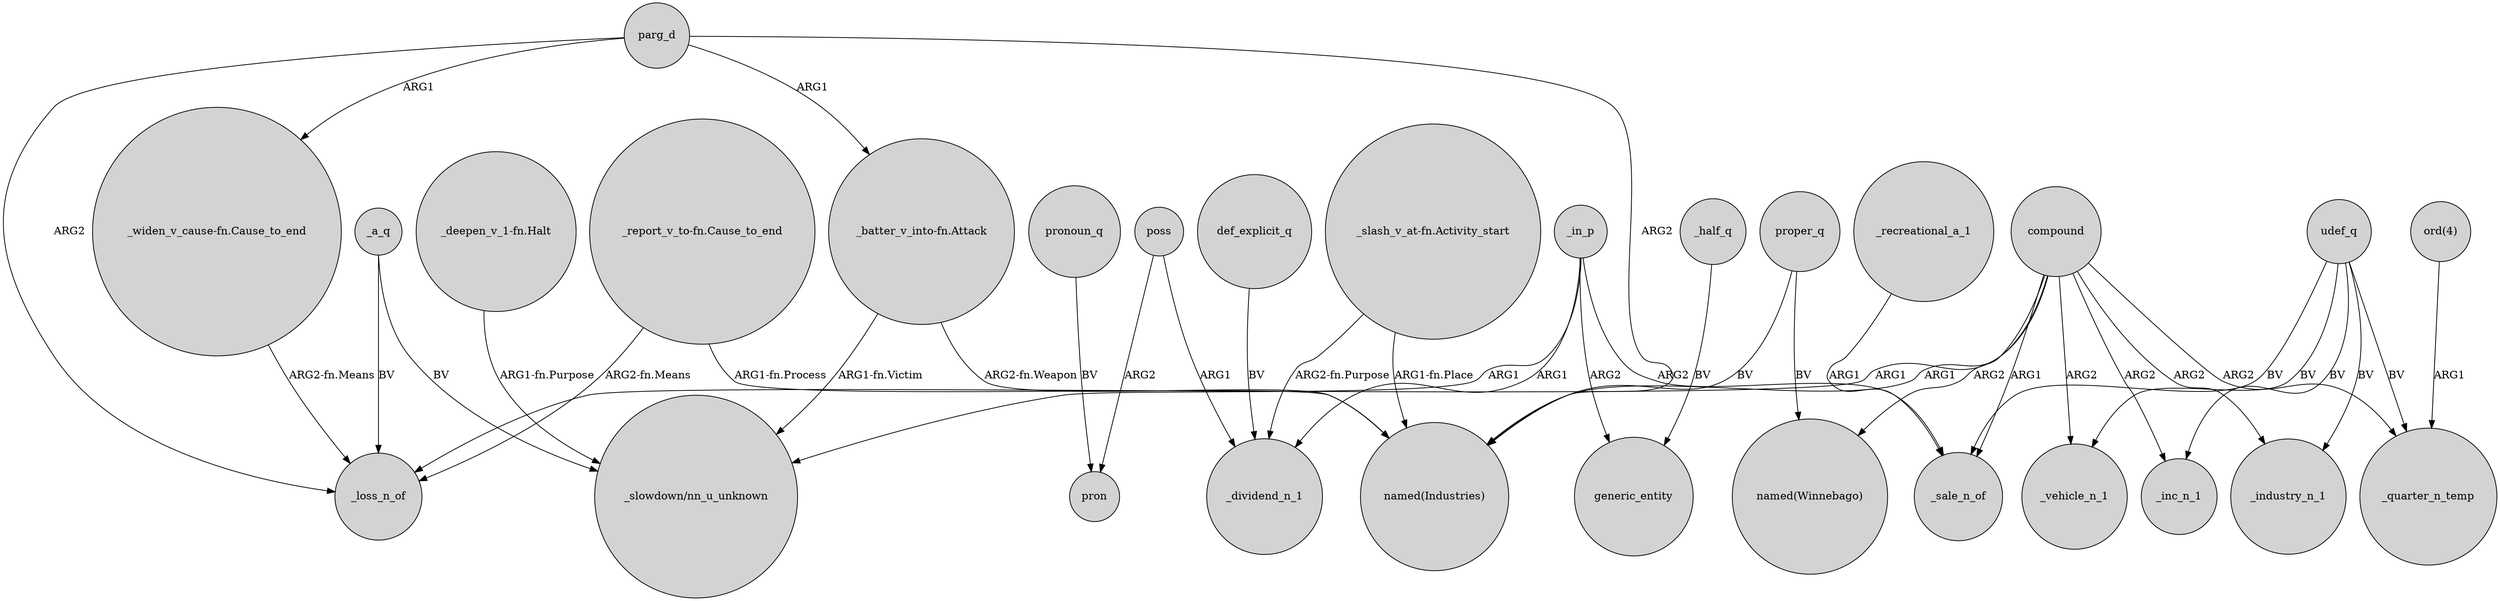 digraph {
	node [shape=circle style=filled]
	parg_d -> "_widen_v_cause-fn.Cause_to_end" [label=ARG1]
	_a_q -> _loss_n_of [label=BV]
	proper_q -> "named(Industries)" [label=BV]
	parg_d -> _loss_n_of [label=ARG2]
	compound -> _industry_n_1 [label=ARG2]
	_in_p -> "_slowdown/nn_u_unknown" [label=ARG1]
	poss -> _dividend_n_1 [label=ARG1]
	_in_p -> _sale_n_of [label=ARG2]
	"_batter_v_into-fn.Attack" -> "_slowdown/nn_u_unknown" [label="ARG1-fn.Victim"]
	compound -> "named(Industries)" [label=ARG1]
	def_explicit_q -> _dividend_n_1 [label=BV]
	"_widen_v_cause-fn.Cause_to_end" -> _loss_n_of [label="ARG2-fn.Means"]
	_in_p -> _dividend_n_1 [label=ARG1]
	udef_q -> _sale_n_of [label=BV]
	"_report_v_to-fn.Cause_to_end" -> "named(Industries)" [label="ARG1-fn.Process"]
	parg_d -> "named(Industries)" [label=ARG2]
	parg_d -> "_batter_v_into-fn.Attack" [label=ARG1]
	proper_q -> "named(Winnebago)" [label=BV]
	"_report_v_to-fn.Cause_to_end" -> _loss_n_of [label="ARG2-fn.Means"]
	"_slash_v_at-fn.Activity_start" -> "named(Industries)" [label="ARG1-fn.Place"]
	pronoun_q -> pron [label=BV]
	udef_q -> _inc_n_1 [label=BV]
	_in_p -> generic_entity [label=ARG2]
	poss -> pron [label=ARG2]
	compound -> _loss_n_of [label=ARG1]
	compound -> _inc_n_1 [label=ARG2]
	compound -> _quarter_n_temp [label=ARG2]
	udef_q -> _vehicle_n_1 [label=BV]
	"_slash_v_at-fn.Activity_start" -> _dividend_n_1 [label="ARG2-fn.Purpose"]
	"ord(4)" -> _quarter_n_temp [label=ARG1]
	compound -> "named(Winnebago)" [label=ARG2]
	udef_q -> _quarter_n_temp [label=BV]
	udef_q -> _industry_n_1 [label=BV]
	_half_q -> generic_entity [label=BV]
	compound -> _vehicle_n_1 [label=ARG2]
	_a_q -> "_slowdown/nn_u_unknown" [label=BV]
	"_batter_v_into-fn.Attack" -> "named(Industries)" [label="ARG2-fn.Weapon"]
	compound -> _sale_n_of [label=ARG1]
	"_deepen_v_1-fn.Halt" -> "_slowdown/nn_u_unknown" [label="ARG1-fn.Purpose"]
	_recreational_a_1 -> _sale_n_of [label=ARG1]
}
